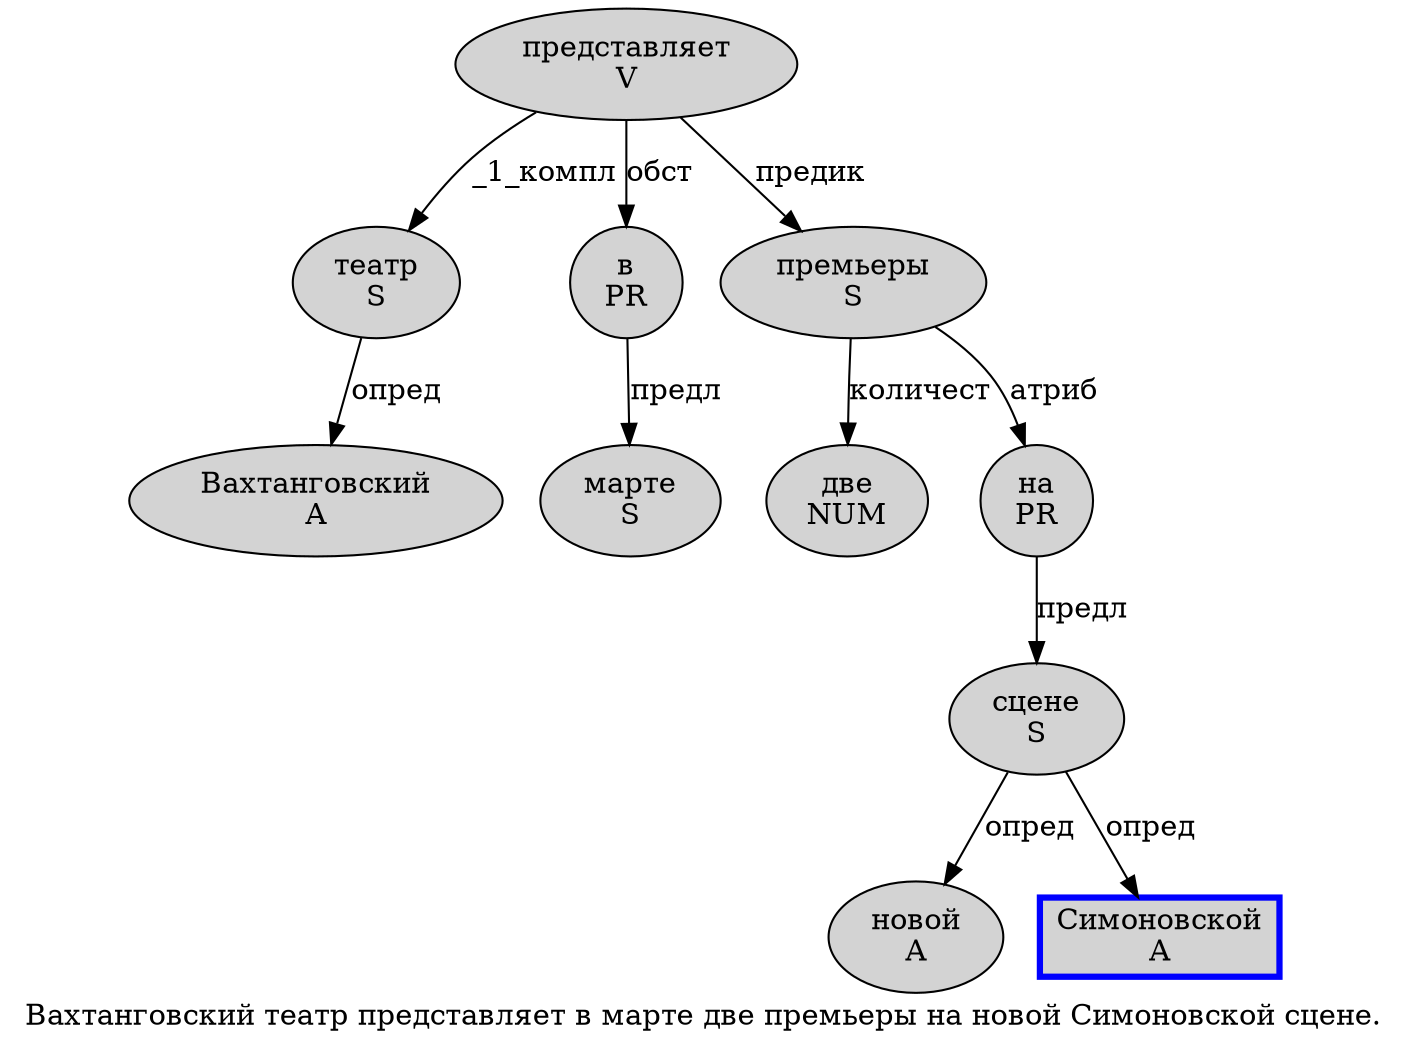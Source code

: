 digraph SENTENCE_165 {
	graph [label="Вахтанговский театр представляет в марте две премьеры на новой Симоновской сцене."]
	node [style=filled]
		0 [label="Вахтанговский
A" color="" fillcolor=lightgray penwidth=1 shape=ellipse]
		1 [label="театр
S" color="" fillcolor=lightgray penwidth=1 shape=ellipse]
		2 [label="представляет
V" color="" fillcolor=lightgray penwidth=1 shape=ellipse]
		3 [label="в
PR" color="" fillcolor=lightgray penwidth=1 shape=ellipse]
		4 [label="марте
S" color="" fillcolor=lightgray penwidth=1 shape=ellipse]
		5 [label="две
NUM" color="" fillcolor=lightgray penwidth=1 shape=ellipse]
		6 [label="премьеры
S" color="" fillcolor=lightgray penwidth=1 shape=ellipse]
		7 [label="на
PR" color="" fillcolor=lightgray penwidth=1 shape=ellipse]
		8 [label="новой
A" color="" fillcolor=lightgray penwidth=1 shape=ellipse]
		9 [label="Симоновской
A" color=blue fillcolor=lightgray penwidth=3 shape=box]
		10 [label="сцене
S" color="" fillcolor=lightgray penwidth=1 shape=ellipse]
			10 -> 8 [label="опред"]
			10 -> 9 [label="опред"]
			2 -> 1 [label="_1_компл"]
			2 -> 3 [label="обст"]
			2 -> 6 [label="предик"]
			7 -> 10 [label="предл"]
			1 -> 0 [label="опред"]
			6 -> 5 [label="количест"]
			6 -> 7 [label="атриб"]
			3 -> 4 [label="предл"]
}